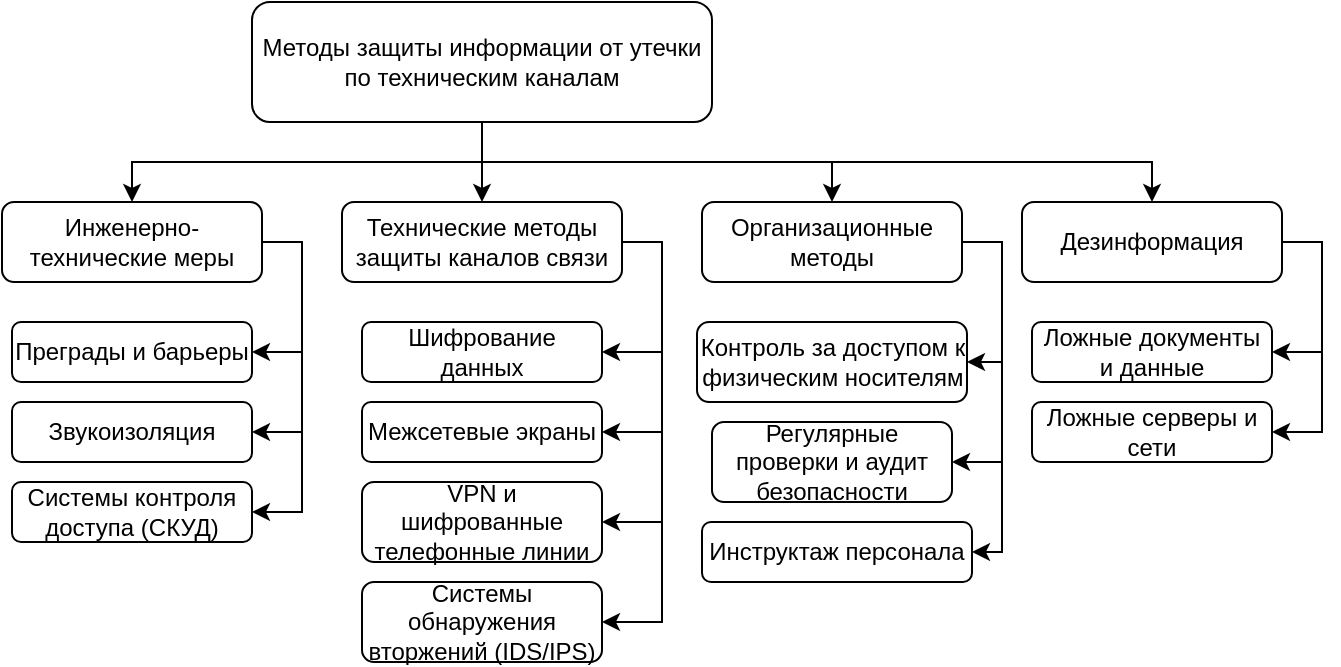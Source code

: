 <mxfile version="24.8.0">
  <diagram name="Страница — 1" id="euWZF1uq0GRX-nTF4nlA">
    <mxGraphModel dx="1026" dy="598" grid="1" gridSize="10" guides="1" tooltips="1" connect="1" arrows="1" fold="1" page="1" pageScale="1" pageWidth="827" pageHeight="1169" math="0" shadow="0">
      <root>
        <mxCell id="0" />
        <mxCell id="1" parent="0" />
        <mxCell id="BVZZPl_MaEJCcAPppxZm-24" style="edgeStyle=orthogonalEdgeStyle;rounded=0;orthogonalLoop=1;jettySize=auto;html=1;entryX=0.5;entryY=0;entryDx=0;entryDy=0;" parent="1" source="BVZZPl_MaEJCcAPppxZm-1" target="BVZZPl_MaEJCcAPppxZm-3" edge="1">
          <mxGeometry relative="1" as="geometry" />
        </mxCell>
        <mxCell id="BVZZPl_MaEJCcAPppxZm-25" style="edgeStyle=orthogonalEdgeStyle;rounded=0;orthogonalLoop=1;jettySize=auto;html=1;entryX=0.5;entryY=0;entryDx=0;entryDy=0;exitX=0.5;exitY=1;exitDx=0;exitDy=0;" parent="1" source="BVZZPl_MaEJCcAPppxZm-1" target="BVZZPl_MaEJCcAPppxZm-2" edge="1">
          <mxGeometry relative="1" as="geometry" />
        </mxCell>
        <mxCell id="BVZZPl_MaEJCcAPppxZm-26" style="edgeStyle=orthogonalEdgeStyle;rounded=0;orthogonalLoop=1;jettySize=auto;html=1;exitX=0.5;exitY=1;exitDx=0;exitDy=0;" parent="1" source="BVZZPl_MaEJCcAPppxZm-1" target="BVZZPl_MaEJCcAPppxZm-4" edge="1">
          <mxGeometry relative="1" as="geometry" />
        </mxCell>
        <mxCell id="786tVfosiyJOAAhqyoT1-4" style="edgeStyle=orthogonalEdgeStyle;rounded=0;orthogonalLoop=1;jettySize=auto;html=1;" edge="1" parent="1" source="BVZZPl_MaEJCcAPppxZm-1" target="786tVfosiyJOAAhqyoT1-3">
          <mxGeometry relative="1" as="geometry" />
        </mxCell>
        <mxCell id="BVZZPl_MaEJCcAPppxZm-1" value="Методы защиты информации от утечки по техническим каналам" style="rounded=1;whiteSpace=wrap;html=1;" parent="1" vertex="1">
          <mxGeometry x="275" y="150" width="230" height="60" as="geometry" />
        </mxCell>
        <mxCell id="BVZZPl_MaEJCcAPppxZm-21" style="edgeStyle=orthogonalEdgeStyle;rounded=0;orthogonalLoop=1;jettySize=auto;html=1;entryX=1;entryY=0.5;entryDx=0;entryDy=0;exitX=1;exitY=0.5;exitDx=0;exitDy=0;" parent="1" source="BVZZPl_MaEJCcAPppxZm-2" target="BVZZPl_MaEJCcAPppxZm-7" edge="1">
          <mxGeometry relative="1" as="geometry" />
        </mxCell>
        <mxCell id="BVZZPl_MaEJCcAPppxZm-22" style="edgeStyle=orthogonalEdgeStyle;rounded=0;orthogonalLoop=1;jettySize=auto;html=1;entryX=1;entryY=0.5;entryDx=0;entryDy=0;exitX=1;exitY=0.5;exitDx=0;exitDy=0;" parent="1" source="BVZZPl_MaEJCcAPppxZm-2" target="BVZZPl_MaEJCcAPppxZm-6" edge="1">
          <mxGeometry relative="1" as="geometry" />
        </mxCell>
        <mxCell id="BVZZPl_MaEJCcAPppxZm-23" style="edgeStyle=orthogonalEdgeStyle;rounded=0;orthogonalLoop=1;jettySize=auto;html=1;entryX=1;entryY=0.5;entryDx=0;entryDy=0;exitX=1;exitY=0.5;exitDx=0;exitDy=0;" parent="1" source="BVZZPl_MaEJCcAPppxZm-2" target="BVZZPl_MaEJCcAPppxZm-5" edge="1">
          <mxGeometry relative="1" as="geometry" />
        </mxCell>
        <mxCell id="BVZZPl_MaEJCcAPppxZm-2" value="Инженерно-технические меры" style="rounded=1;whiteSpace=wrap;html=1;" parent="1" vertex="1">
          <mxGeometry x="150" y="250" width="130" height="40" as="geometry" />
        </mxCell>
        <mxCell id="BVZZPl_MaEJCcAPppxZm-17" style="edgeStyle=orthogonalEdgeStyle;rounded=0;orthogonalLoop=1;jettySize=auto;html=1;entryX=1;entryY=0.5;entryDx=0;entryDy=0;exitX=1;exitY=0.5;exitDx=0;exitDy=0;" parent="1" source="BVZZPl_MaEJCcAPppxZm-3" target="BVZZPl_MaEJCcAPppxZm-11" edge="1">
          <mxGeometry relative="1" as="geometry" />
        </mxCell>
        <mxCell id="BVZZPl_MaEJCcAPppxZm-18" style="edgeStyle=orthogonalEdgeStyle;rounded=0;orthogonalLoop=1;jettySize=auto;html=1;entryX=1;entryY=0.5;entryDx=0;entryDy=0;exitX=1;exitY=0.5;exitDx=0;exitDy=0;" parent="1" source="BVZZPl_MaEJCcAPppxZm-3" target="BVZZPl_MaEJCcAPppxZm-9" edge="1">
          <mxGeometry relative="1" as="geometry" />
        </mxCell>
        <mxCell id="BVZZPl_MaEJCcAPppxZm-19" style="edgeStyle=orthogonalEdgeStyle;rounded=0;orthogonalLoop=1;jettySize=auto;html=1;entryX=1;entryY=0.5;entryDx=0;entryDy=0;exitX=1;exitY=0.5;exitDx=0;exitDy=0;" parent="1" source="BVZZPl_MaEJCcAPppxZm-3" target="BVZZPl_MaEJCcAPppxZm-10" edge="1">
          <mxGeometry relative="1" as="geometry" />
        </mxCell>
        <mxCell id="786tVfosiyJOAAhqyoT1-2" style="edgeStyle=orthogonalEdgeStyle;rounded=0;orthogonalLoop=1;jettySize=auto;html=1;entryX=1;entryY=0.5;entryDx=0;entryDy=0;exitX=1;exitY=0.5;exitDx=0;exitDy=0;" edge="1" parent="1" source="BVZZPl_MaEJCcAPppxZm-3" target="786tVfosiyJOAAhqyoT1-1">
          <mxGeometry relative="1" as="geometry" />
        </mxCell>
        <mxCell id="BVZZPl_MaEJCcAPppxZm-3" value="Технические методы защиты каналов связи" style="rounded=1;whiteSpace=wrap;html=1;" parent="1" vertex="1">
          <mxGeometry x="320" y="250" width="140" height="40" as="geometry" />
        </mxCell>
        <mxCell id="BVZZPl_MaEJCcAPppxZm-15" style="edgeStyle=orthogonalEdgeStyle;rounded=0;orthogonalLoop=1;jettySize=auto;html=1;entryX=1;entryY=0.5;entryDx=0;entryDy=0;exitX=1;exitY=0.5;exitDx=0;exitDy=0;" parent="1" source="BVZZPl_MaEJCcAPppxZm-4" target="BVZZPl_MaEJCcAPppxZm-14" edge="1">
          <mxGeometry relative="1" as="geometry" />
        </mxCell>
        <mxCell id="BVZZPl_MaEJCcAPppxZm-16" style="edgeStyle=orthogonalEdgeStyle;rounded=0;orthogonalLoop=1;jettySize=auto;html=1;entryX=1;entryY=0.5;entryDx=0;entryDy=0;exitX=1;exitY=0.5;exitDx=0;exitDy=0;" parent="1" source="BVZZPl_MaEJCcAPppxZm-4" target="BVZZPl_MaEJCcAPppxZm-12" edge="1">
          <mxGeometry relative="1" as="geometry" />
        </mxCell>
        <mxCell id="BVZZPl_MaEJCcAPppxZm-4" value="Дезинформация" style="rounded=1;whiteSpace=wrap;html=1;" parent="1" vertex="1">
          <mxGeometry x="660" y="250" width="130" height="40" as="geometry" />
        </mxCell>
        <mxCell id="BVZZPl_MaEJCcAPppxZm-5" value="Преграды и барьеры" style="rounded=1;whiteSpace=wrap;html=1;" parent="1" vertex="1">
          <mxGeometry x="155" y="310" width="120" height="30" as="geometry" />
        </mxCell>
        <mxCell id="BVZZPl_MaEJCcAPppxZm-6" value="Звукоизоляция" style="rounded=1;whiteSpace=wrap;html=1;" parent="1" vertex="1">
          <mxGeometry x="155" y="350" width="120" height="30" as="geometry" />
        </mxCell>
        <mxCell id="BVZZPl_MaEJCcAPppxZm-7" value="Системы контроля доступа (СКУД)" style="rounded=1;whiteSpace=wrap;html=1;" parent="1" vertex="1">
          <mxGeometry x="155" y="390" width="120" height="30" as="geometry" />
        </mxCell>
        <mxCell id="BVZZPl_MaEJCcAPppxZm-9" value="Шифрование данных" style="rounded=1;whiteSpace=wrap;html=1;" parent="1" vertex="1">
          <mxGeometry x="330" y="310" width="120" height="30" as="geometry" />
        </mxCell>
        <mxCell id="BVZZPl_MaEJCcAPppxZm-10" value="Межсетевые экраны" style="rounded=1;whiteSpace=wrap;html=1;" parent="1" vertex="1">
          <mxGeometry x="330" y="350" width="120" height="30" as="geometry" />
        </mxCell>
        <mxCell id="BVZZPl_MaEJCcAPppxZm-11" value="VPN и шифрованные телефонные линии" style="rounded=1;whiteSpace=wrap;html=1;" parent="1" vertex="1">
          <mxGeometry x="330" y="390" width="120" height="40" as="geometry" />
        </mxCell>
        <mxCell id="BVZZPl_MaEJCcAPppxZm-12" value="Ложные документы и данные" style="rounded=1;whiteSpace=wrap;html=1;" parent="1" vertex="1">
          <mxGeometry x="665" y="310" width="120" height="30" as="geometry" />
        </mxCell>
        <mxCell id="BVZZPl_MaEJCcAPppxZm-14" value="Ложные серверы и сети" style="rounded=1;whiteSpace=wrap;html=1;" parent="1" vertex="1">
          <mxGeometry x="665" y="350" width="120" height="30" as="geometry" />
        </mxCell>
        <mxCell id="786tVfosiyJOAAhqyoT1-1" value="Системы обнаружения вторжений (IDS/IPS)" style="rounded=1;whiteSpace=wrap;html=1;" vertex="1" parent="1">
          <mxGeometry x="330" y="440" width="120" height="40" as="geometry" />
        </mxCell>
        <mxCell id="786tVfosiyJOAAhqyoT1-9" style="edgeStyle=orthogonalEdgeStyle;rounded=0;orthogonalLoop=1;jettySize=auto;html=1;entryX=1;entryY=0.5;entryDx=0;entryDy=0;exitX=1;exitY=0.5;exitDx=0;exitDy=0;" edge="1" parent="1" source="786tVfosiyJOAAhqyoT1-3" target="786tVfosiyJOAAhqyoT1-8">
          <mxGeometry relative="1" as="geometry">
            <Array as="points">
              <mxPoint x="650" y="270" />
              <mxPoint x="650" y="425" />
            </Array>
          </mxGeometry>
        </mxCell>
        <mxCell id="786tVfosiyJOAAhqyoT1-10" style="edgeStyle=orthogonalEdgeStyle;rounded=0;orthogonalLoop=1;jettySize=auto;html=1;entryX=1;entryY=0.5;entryDx=0;entryDy=0;exitX=1;exitY=0.5;exitDx=0;exitDy=0;" edge="1" parent="1" source="786tVfosiyJOAAhqyoT1-3" target="786tVfosiyJOAAhqyoT1-6">
          <mxGeometry relative="1" as="geometry">
            <Array as="points">
              <mxPoint x="650" y="270" />
              <mxPoint x="650" y="380" />
            </Array>
          </mxGeometry>
        </mxCell>
        <mxCell id="786tVfosiyJOAAhqyoT1-11" style="edgeStyle=orthogonalEdgeStyle;rounded=0;orthogonalLoop=1;jettySize=auto;html=1;entryX=1;entryY=0.5;entryDx=0;entryDy=0;exitX=1;exitY=0.5;exitDx=0;exitDy=0;" edge="1" parent="1" source="786tVfosiyJOAAhqyoT1-3" target="786tVfosiyJOAAhqyoT1-5">
          <mxGeometry relative="1" as="geometry">
            <Array as="points">
              <mxPoint x="650" y="270" />
              <mxPoint x="650" y="330" />
            </Array>
          </mxGeometry>
        </mxCell>
        <mxCell id="786tVfosiyJOAAhqyoT1-3" value="Организационные методы" style="rounded=1;whiteSpace=wrap;html=1;" vertex="1" parent="1">
          <mxGeometry x="500" y="250" width="130" height="40" as="geometry" />
        </mxCell>
        <mxCell id="786tVfosiyJOAAhqyoT1-5" value="Контроль за доступом к физическим носителям" style="rounded=1;whiteSpace=wrap;html=1;" vertex="1" parent="1">
          <mxGeometry x="497.5" y="310" width="135" height="40" as="geometry" />
        </mxCell>
        <mxCell id="786tVfosiyJOAAhqyoT1-6" value="Регулярные проверки и аудит безопасности" style="rounded=1;whiteSpace=wrap;html=1;" vertex="1" parent="1">
          <mxGeometry x="505" y="360" width="120" height="40" as="geometry" />
        </mxCell>
        <mxCell id="786tVfosiyJOAAhqyoT1-8" value="Инструктаж персонала" style="rounded=1;whiteSpace=wrap;html=1;" vertex="1" parent="1">
          <mxGeometry x="500" y="410" width="135" height="30" as="geometry" />
        </mxCell>
      </root>
    </mxGraphModel>
  </diagram>
</mxfile>

